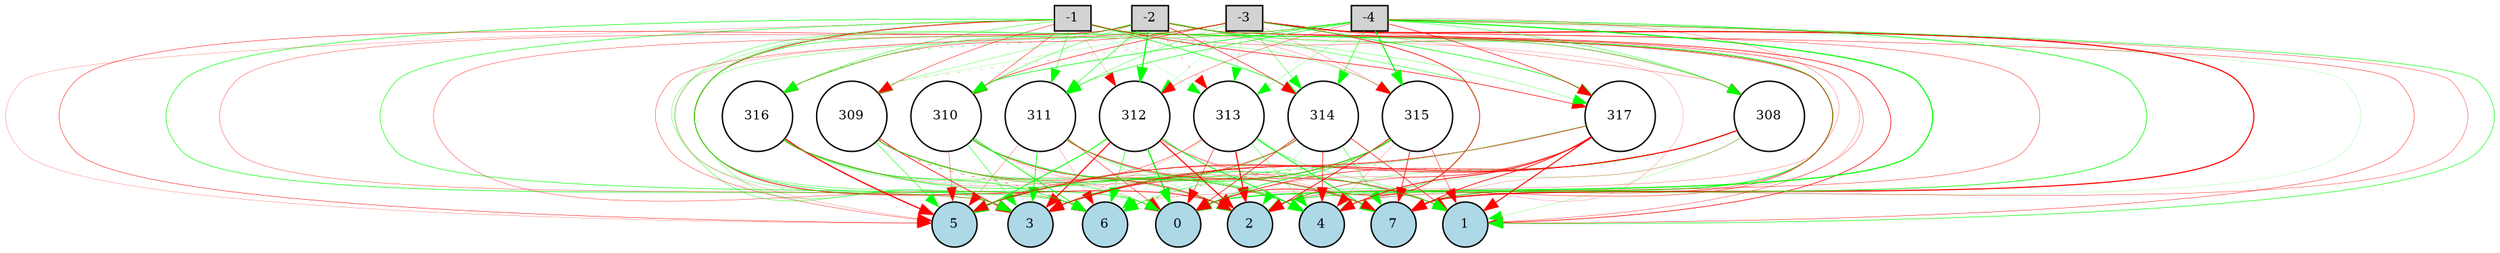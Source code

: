 digraph {
	node [fontsize=9 height=0.2 shape=circle width=0.2]
	-1 [fillcolor=lightgray shape=box style=filled]
	-2 [fillcolor=lightgray shape=box style=filled]
	-3 [fillcolor=lightgray shape=box style=filled]
	-4 [fillcolor=lightgray shape=box style=filled]
	0 [fillcolor=lightblue style=filled]
	1 [fillcolor=lightblue style=filled]
	2 [fillcolor=lightblue style=filled]
	3 [fillcolor=lightblue style=filled]
	4 [fillcolor=lightblue style=filled]
	5 [fillcolor=lightblue style=filled]
	6 [fillcolor=lightblue style=filled]
	7 [fillcolor=lightblue style=filled]
	308 [fillcolor=white style=filled]
	309 [fillcolor=white style=filled]
	310 [fillcolor=white style=filled]
	311 [fillcolor=white style=filled]
	312 [fillcolor=white style=filled]
	313 [fillcolor=white style=filled]
	314 [fillcolor=white style=filled]
	315 [fillcolor=white style=filled]
	316 [fillcolor=white style=filled]
	317 [fillcolor=white style=filled]
	-1 -> 308 [color=red penwidth=0.21613497180070446 style=solid]
	-1 -> 309 [color=red penwidth=0.31090333864128483 style=solid]
	-1 -> 310 [color=red penwidth=0.3008012398967158 style=solid]
	-1 -> 311 [color=green penwidth=0.3258437739159905 style=solid]
	-1 -> 312 [color=red penwidth=0.12221625337204027 style=solid]
	-1 -> 313 [color=green penwidth=0.10085446841236537 style=solid]
	-1 -> 314 [color=green penwidth=0.4566803684613788 style=solid]
	-1 -> 315 [color=green penwidth=0.16476767862626712 style=solid]
	-1 -> 316 [color=green penwidth=0.29928003648787727 style=solid]
	-1 -> 317 [color=red penwidth=0.4244817688694047 style=solid]
	-2 -> 308 [color=green penwidth=0.32403327544285343 style=solid]
	-2 -> 309 [color=green penwidth=0.19083724604125174 style=solid]
	-2 -> 310 [color=green penwidth=0.28777806503597664 style=solid]
	-2 -> 311 [color=green penwidth=0.3877284781409862 style=solid]
	-2 -> 312 [color=green penwidth=0.8479680103939292 style=solid]
	-2 -> 313 [color=red penwidth=0.20545374111721554 style=dotted]
	-2 -> 314 [color=red penwidth=0.4029319180728955 style=solid]
	-2 -> 315 [color=red penwidth=0.15674654875250488 style=solid]
	-2 -> 316 [color=green penwidth=0.3207914262246372 style=dotted]
	-2 -> 317 [color=green penwidth=0.2048976627926349 style=solid]
	-3 -> 308 [color=red penwidth=0.1857726264893486 style=solid]
	-3 -> 309 [color=green penwidth=0.11920165335320679 style=solid]
	-3 -> 310 [color=red penwidth=0.38369116853849916 style=solid]
	-3 -> 311 [color=green penwidth=0.21946308223685773 style=solid]
	-3 -> 312 [color=green penwidth=0.10238792927465735 style=solid]
	-3 -> 313 [color=green penwidth=0.1699585604068542 style=solid]
	-3 -> 314 [color=green penwidth=0.2802253165424037 style=solid]
	-3 -> 315 [color=red penwidth=0.15530810797917177 style=solid]
	-3 -> 316 [color=red penwidth=0.2932121234932934 style=solid]
	-3 -> 317 [color=green penwidth=0.4686928626067155 style=solid]
	-4 -> 308 [color=green penwidth=0.2927375129055015 style=solid]
	-4 -> 309 [color=red penwidth=0.13506270122416597 style=dotted]
	-4 -> 310 [color=green penwidth=0.45325077892739596 style=solid]
	-4 -> 311 [color=green penwidth=0.3935952299398884 style=solid]
	-4 -> 312 [color=red penwidth=0.2245718667866351 style=solid]
	-4 -> 313 [color=green penwidth=0.16826665893423814 style=solid]
	-4 -> 314 [color=green penwidth=0.4237541541126739 style=solid]
	-4 -> 315 [color=green penwidth=0.7872538460680824 style=solid]
	-4 -> 316 [color=green penwidth=0.29132202255137063 style=solid]
	-4 -> 317 [color=red penwidth=0.4079366441174279 style=solid]
	308 -> 0 [color=red penwidth=0.4115720393247546 style=solid]
	308 -> 1 [color=green penwidth=0.13951916244835452 style=solid]
	308 -> 2 [color=green penwidth=0.20619455249249902 style=solid]
	308 -> 3 [color=red penwidth=0.5777475286427443 style=solid]
	308 -> 4 [color=green penwidth=0.13068216486439532 style=solid]
	308 -> 5 [color=red penwidth=0.4763341934427252 style=solid]
	308 -> 6 [color=red penwidth=0.24700906139664822 style=dotted]
	308 -> 7 [color=red penwidth=0.14329356661788184 style=solid]
	309 -> 0 [color=green penwidth=0.15291590833496582 style=solid]
	309 -> 1 [color=red penwidth=0.192392722524456 style=solid]
	309 -> 2 [color=green penwidth=0.3141750674591518 style=solid]
	309 -> 3 [color=red penwidth=0.511017418900147 style=solid]
	309 -> 4 [color=red penwidth=0.3018570621722242 style=solid]
	309 -> 5 [color=green penwidth=0.3516902773564877 style=solid]
	309 -> 6 [color=red penwidth=0.2941456210014655 style=dotted]
	309 -> 7 [color=green penwidth=0.32426984955818194 style=solid]
	310 -> 0 [color=red penwidth=0.12316002749938111 style=solid]
	310 -> 1 [color=green penwidth=0.1408700747548563 style=solid]
	310 -> 2 [color=red penwidth=0.42277043891335264 style=solid]
	310 -> 3 [color=green penwidth=0.3410233166264789 style=solid]
	310 -> 4 [color=green penwidth=0.4260032246701305 style=solid]
	310 -> 5 [color=red penwidth=0.22352321401987488 style=solid]
	310 -> 6 [color=green penwidth=0.5669145348889689 style=solid]
	310 -> 7 [color=green penwidth=0.1588554199092891 style=solid]
	311 -> 0 [color=red penwidth=0.3279777860027034 style=solid]
	311 -> 1 [color=red penwidth=0.25158270504486946 style=solid]
	311 -> 2 [color=green penwidth=0.13282862045446622 style=solid]
	311 -> 3 [color=green penwidth=0.5161743996437503 style=solid]
	311 -> 4 [color=green penwidth=0.3648924275683252 style=solid]
	311 -> 5 [color=red penwidth=0.17822737768414615 style=solid]
	311 -> 6 [color=red penwidth=0.14325025946606718 style=solid]
	311 -> 7 [color=red penwidth=0.32563832654021385 style=solid]
	312 -> 0 [color=green penwidth=0.8809476746582339 style=solid]
	312 -> 1 [color=red penwidth=0.24212647978030824 style=solid]
	312 -> 2 [color=red penwidth=0.7840209994998508 style=solid]
	312 -> 3 [color=red penwidth=0.7448218939996313 style=solid]
	312 -> 4 [color=green penwidth=0.5731350453564409 style=solid]
	312 -> 5 [color=green penwidth=0.6360631730060181 style=solid]
	312 -> 6 [color=green penwidth=0.3864565957907029 style=solid]
	312 -> 7 [color=red penwidth=0.14123087627652814 style=solid]
	313 -> 0 [color=red penwidth=0.3514323986883514 style=solid]
	313 -> 1 [color=green penwidth=0.2359155857439656 style=solid]
	313 -> 2 [color=red penwidth=0.7783304050650234 style=solid]
	313 -> 3 [color=red penwidth=0.12830183047860155 style=solid]
	313 -> 4 [color=green penwidth=0.26461610921776907 style=solid]
	313 -> 5 [color=red penwidth=0.2834706111945121 style=solid]
	313 -> 6 [color=green penwidth=0.10325713750074982 style=solid]
	313 -> 7 [color=green penwidth=0.6785892850399626 style=solid]
	314 -> 0 [color=red penwidth=0.45482954672177944 style=solid]
	314 -> 1 [color=red penwidth=0.42594516935335225 style=solid]
	314 -> 2 [color=green penwidth=0.12800876083151613 style=solid]
	314 -> 3 [color=green penwidth=0.3408848742534981 style=solid]
	314 -> 4 [color=red penwidth=0.43158155500104123 style=solid]
	314 -> 5 [color=red penwidth=0.3640864276341531 style=solid]
	314 -> 6 [color=green penwidth=0.12859578420123643 style=solid]
	314 -> 7 [color=green penwidth=0.3276066970681242 style=solid]
	315 -> 0 [color=green penwidth=0.439807379012377 style=solid]
	315 -> 1 [color=red penwidth=0.3074039924882389 style=solid]
	315 -> 2 [color=red penwidth=0.5618707818281491 style=solid]
	315 -> 3 [color=red penwidth=0.43334387331007296 style=solid]
	315 -> 4 [color=red penwidth=0.13619870410839213 style=solid]
	315 -> 5 [color=green penwidth=0.3885066567393317 style=solid]
	315 -> 6 [color=green penwidth=0.12763460673386431 style=solid]
	315 -> 7 [color=red penwidth=0.4849791720684291 style=solid]
	316 -> 0 [color=green penwidth=0.21798573319964978 style=solid]
	316 -> 1 [color=green penwidth=0.368197083377961 style=solid]
	316 -> 2 [color=red penwidth=0.11197453004466364 style=solid]
	316 -> 3 [color=green penwidth=0.18142913092357854 style=solid]
	316 -> 4 [color=green penwidth=0.12020775784149028 style=solid]
	316 -> 5 [color=red penwidth=0.8760439339695506 style=solid]
	316 -> 6 [color=green penwidth=0.434090659792994 style=solid]
	316 -> 7 [color=red penwidth=0.14707972189247792 style=solid]
	317 -> 0 [color=red penwidth=0.16817105554456158 style=solid]
	317 -> 1 [color=red penwidth=0.7132244295361203 style=solid]
	317 -> 2 [color=red penwidth=0.31992842805666444 style=solid]
	317 -> 3 [color=red penwidth=0.340704526016096 style=solid]
	317 -> 4 [color=red penwidth=0.5758509392774294 style=solid]
	317 -> 5 [color=red penwidth=0.23363501918750632 style=solid]
	317 -> 6 [color=green penwidth=0.23448791453996787 style=solid]
	317 -> 7 [color=red penwidth=0.5304741392498746 style=solid]
	-1 -> 0 [color=green penwidth=0.19604286653528394 style=solid]
	-1 -> 1 [color=red penwidth=0.23019103442555858 style=solid]
	-1 -> 2 [color=red penwidth=0.5291589123816565 style=solid]
	-1 -> 3 [color=green penwidth=0.41230035162265377 style=solid]
	-1 -> 4 [color=red penwidth=0.126543627759602 style=solid]
	-1 -> 5 [color=red penwidth=0.13517735326931704 style=solid]
	-1 -> 6 [color=green penwidth=0.3895150279090115 style=solid]
	-1 -> 7 [color=green penwidth=0.6284456191359845 style=solid]
	-2 -> 0 [color=green penwidth=0.356810827780368 style=solid]
	-2 -> 1 [color=red penwidth=0.45658118375187684 style=solid]
	-2 -> 2 [color=green penwidth=0.30186747112976353 style=solid]
	-2 -> 3 [color=red penwidth=0.21512187403253114 style=solid]
	-2 -> 4 [color=red penwidth=0.27152182389255597 style=solid]
	-2 -> 5 [color=red penwidth=0.3003641985756357 style=solid]
	-2 -> 6 [color=red penwidth=0.23867215895445035 style=solid]
	-2 -> 7 [color=red penwidth=0.1500980987182109 style=solid]
	-3 -> 0 [color=red penwidth=0.5020378454120344 style=solid]
	-3 -> 1 [color=red penwidth=0.2761291781610527 style=solid]
	-3 -> 2 [color=red penwidth=0.28121753217896667 style=solid]
	-3 -> 3 [color=green penwidth=0.27167221992702084 style=solid]
	-3 -> 4 [color=red penwidth=0.2640444644296131 style=solid]
	-3 -> 5 [color=red penwidth=0.24312161001462818 style=solid]
	-3 -> 6 [color=green penwidth=0.2610861824885141 style=solid]
	-3 -> 7 [color=red penwidth=0.7887791971505039 style=solid]
	-4 -> 0 [color=green penwidth=0.7712995794434635 style=solid]
	-4 -> 1 [color=green penwidth=0.38386187979264375 style=solid]
	-4 -> 2 [color=green penwidth=0.4801415501090557 style=solid]
	-4 -> 3 [color=green penwidth=0.21521857009103665 style=solid]
	-4 -> 4 [color=green penwidth=0.10614300527765205 style=solid]
	-4 -> 5 [color=red penwidth=0.13920122551632824 style=solid]
	-4 -> 6 [color=red penwidth=0.1654453999137202 style=solid]
	-4 -> 7 [color=red penwidth=0.22696135935303513 style=solid]
}

